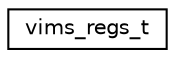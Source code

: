 digraph "Graphical Class Hierarchy"
{
 // LATEX_PDF_SIZE
  edge [fontname="Helvetica",fontsize="10",labelfontname="Helvetica",labelfontsize="10"];
  node [fontname="Helvetica",fontsize="10",shape=record];
  rankdir="LR";
  Node0 [label="vims_regs_t",height=0.2,width=0.4,color="black", fillcolor="white", style="filled",URL="$structvims__regs__t.html",tooltip="VIMS registers."];
}

